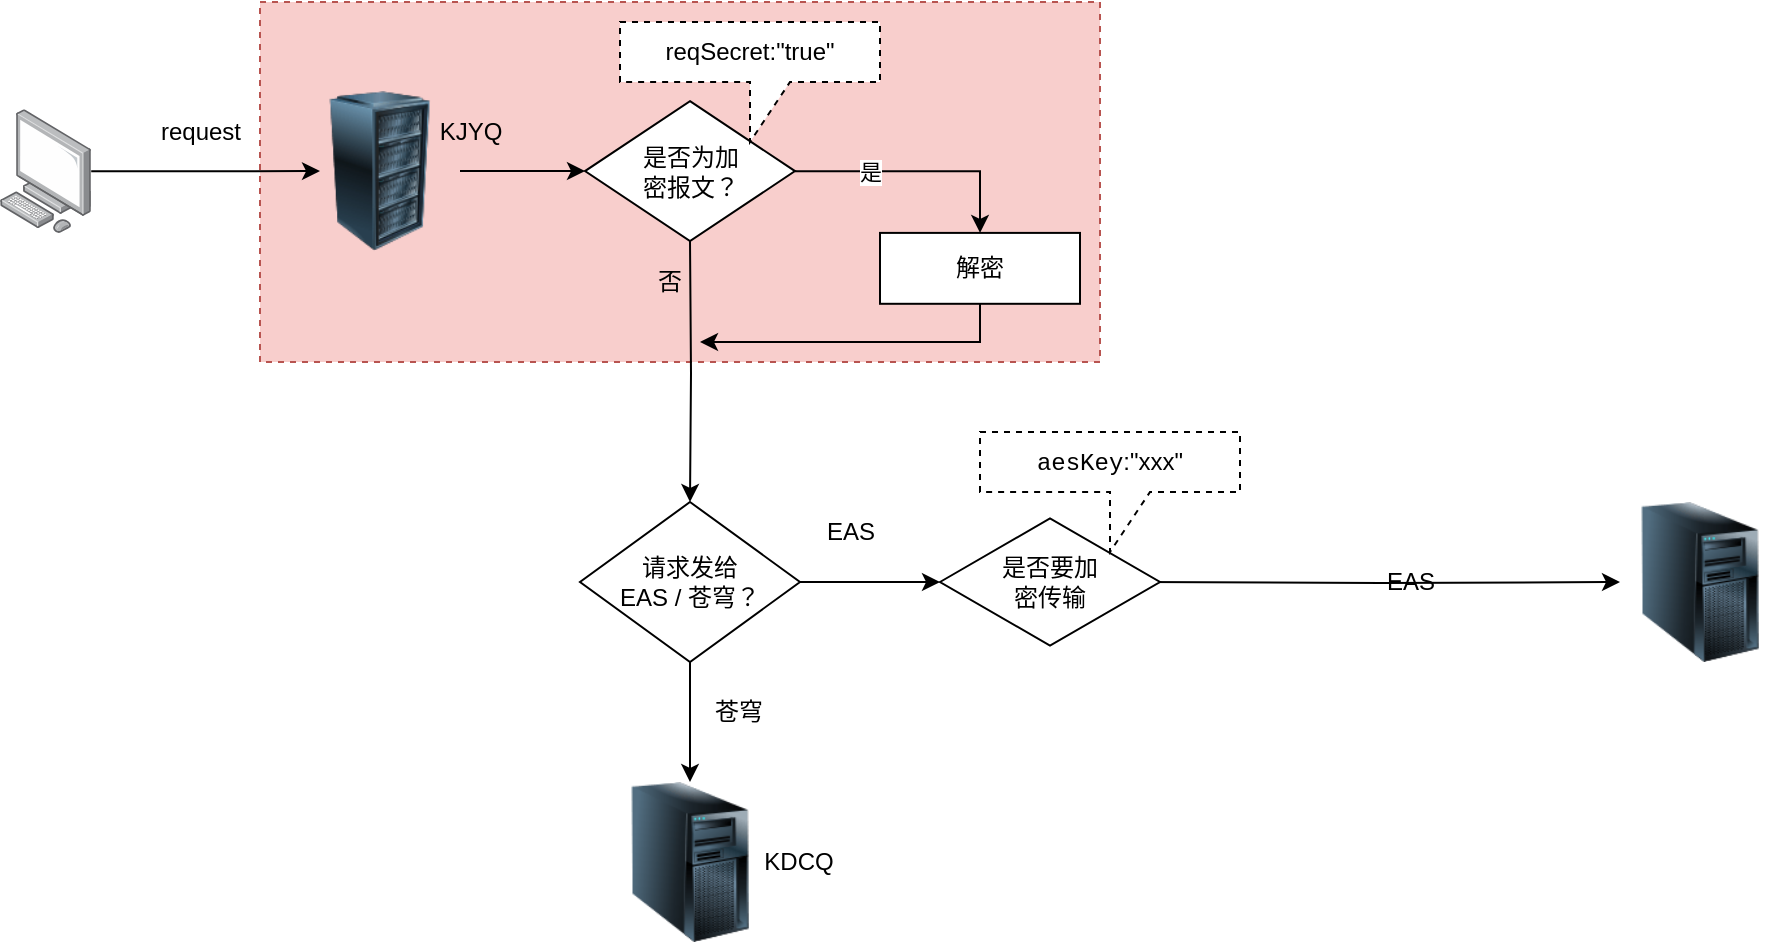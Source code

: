 <mxfile version="20.6.0" type="github">
  <diagram id="U3X7yAVofSB0_fFjsSE9" name="第 1 页">
    <mxGraphModel dx="1038" dy="539" grid="1" gridSize="10" guides="1" tooltips="1" connect="1" arrows="1" fold="1" page="1" pageScale="1" pageWidth="3300" pageHeight="4681" math="0" shadow="0">
      <root>
        <mxCell id="0" />
        <mxCell id="1" parent="0" />
        <mxCell id="NWSvcn1y5vmJvd92Y7-b-82" value="" style="rounded=0;whiteSpace=wrap;html=1;dashed=1;fillColor=#f8cecc;strokeColor=#b85450;" vertex="1" parent="1">
          <mxGeometry x="200" y="80" width="420" height="180" as="geometry" />
        </mxCell>
        <mxCell id="NWSvcn1y5vmJvd92Y7-b-14" style="edgeStyle=orthogonalEdgeStyle;rounded=0;orthogonalLoop=1;jettySize=auto;html=1;" edge="1" parent="1" source="NWSvcn1y5vmJvd92Y7-b-3">
          <mxGeometry relative="1" as="geometry">
            <mxPoint x="230" y="164.55" as="targetPoint" />
          </mxGeometry>
        </mxCell>
        <mxCell id="NWSvcn1y5vmJvd92Y7-b-3" value="" style="points=[];aspect=fixed;html=1;align=center;shadow=0;dashed=0;image;image=img/lib/allied_telesis/computer_and_terminals/Personal_Computer.svg;" vertex="1" parent="1">
          <mxGeometry x="70" y="133.65" width="45.6" height="61.8" as="geometry" />
        </mxCell>
        <mxCell id="NWSvcn1y5vmJvd92Y7-b-10" value="" style="image;html=1;image=img/lib/clip_art/computers/Server_Tower_128x128.png" vertex="1" parent="1">
          <mxGeometry x="375" y="470" width="80" height="80" as="geometry" />
        </mxCell>
        <mxCell id="NWSvcn1y5vmJvd92Y7-b-11" value="" style="image;html=1;image=img/lib/clip_art/computers/Server_Tower_128x128.png" vertex="1" parent="1">
          <mxGeometry x="880" y="330" width="80" height="80" as="geometry" />
        </mxCell>
        <mxCell id="NWSvcn1y5vmJvd92Y7-b-30" value="" style="edgeStyle=orthogonalEdgeStyle;rounded=0;orthogonalLoop=1;jettySize=auto;html=1;" edge="1" parent="1" source="NWSvcn1y5vmJvd92Y7-b-13" target="NWSvcn1y5vmJvd92Y7-b-24">
          <mxGeometry relative="1" as="geometry">
            <mxPoint x="320" y="164.6" as="sourcePoint" />
          </mxGeometry>
        </mxCell>
        <mxCell id="NWSvcn1y5vmJvd92Y7-b-13" value="" style="image;html=1;image=img/lib/clip_art/computers/Server_Rack_128x128.png" vertex="1" parent="1">
          <mxGeometry x="220" y="124.55" width="80" height="80" as="geometry" />
        </mxCell>
        <mxCell id="NWSvcn1y5vmJvd92Y7-b-19" value="KDCQ" style="text;html=1;align=center;verticalAlign=middle;resizable=0;points=[];autosize=1;strokeColor=none;fillColor=none;" vertex="1" parent="1">
          <mxGeometry x="439" y="495" width="60" height="30" as="geometry" />
        </mxCell>
        <mxCell id="NWSvcn1y5vmJvd92Y7-b-20" value="EAS" style="text;html=1;align=center;verticalAlign=middle;resizable=0;points=[];autosize=1;strokeColor=none;fillColor=none;" vertex="1" parent="1">
          <mxGeometry x="750" y="355" width="50" height="30" as="geometry" />
        </mxCell>
        <mxCell id="NWSvcn1y5vmJvd92Y7-b-21" value="request" style="text;html=1;align=center;verticalAlign=middle;resizable=0;points=[];autosize=1;strokeColor=none;fillColor=none;" vertex="1" parent="1">
          <mxGeometry x="140" y="129.55" width="60" height="30" as="geometry" />
        </mxCell>
        <mxCell id="NWSvcn1y5vmJvd92Y7-b-81" style="edgeStyle=orthogonalEdgeStyle;rounded=0;orthogonalLoop=1;jettySize=auto;html=1;entryX=0.5;entryY=0;entryDx=0;entryDy=0;" edge="1" parent="1" source="NWSvcn1y5vmJvd92Y7-b-24" target="NWSvcn1y5vmJvd92Y7-b-54">
          <mxGeometry relative="1" as="geometry" />
        </mxCell>
        <mxCell id="NWSvcn1y5vmJvd92Y7-b-24" value="是否为加&lt;br&gt;密报文？" style="rhombus;whiteSpace=wrap;html=1;" vertex="1" parent="1">
          <mxGeometry x="362.5" y="129.55" width="105" height="70" as="geometry" />
        </mxCell>
        <mxCell id="NWSvcn1y5vmJvd92Y7-b-36" style="edgeStyle=orthogonalEdgeStyle;rounded=0;orthogonalLoop=1;jettySize=auto;html=1;entryX=0.5;entryY=0;entryDx=0;entryDy=0;" edge="1" parent="1" target="NWSvcn1y5vmJvd92Y7-b-37">
          <mxGeometry relative="1" as="geometry">
            <mxPoint x="415" y="199.55" as="sourcePoint" />
            <mxPoint x="415" y="254.55" as="targetPoint" />
          </mxGeometry>
        </mxCell>
        <mxCell id="NWSvcn1y5vmJvd92Y7-b-40" style="edgeStyle=orthogonalEdgeStyle;rounded=0;orthogonalLoop=1;jettySize=auto;html=1;exitX=1;exitY=0.5;exitDx=0;exitDy=0;" edge="1" parent="1" source="NWSvcn1y5vmJvd92Y7-b-37">
          <mxGeometry relative="1" as="geometry">
            <mxPoint x="540" y="370" as="targetPoint" />
          </mxGeometry>
        </mxCell>
        <mxCell id="NWSvcn1y5vmJvd92Y7-b-45" style="edgeStyle=orthogonalEdgeStyle;rounded=0;orthogonalLoop=1;jettySize=auto;html=1;entryX=0.5;entryY=0;entryDx=0;entryDy=0;" edge="1" parent="1" source="NWSvcn1y5vmJvd92Y7-b-37">
          <mxGeometry relative="1" as="geometry">
            <mxPoint x="415" y="470" as="targetPoint" />
          </mxGeometry>
        </mxCell>
        <mxCell id="NWSvcn1y5vmJvd92Y7-b-37" value="请求发给&lt;br&gt;EAS / 苍穹？" style="rhombus;whiteSpace=wrap;html=1;" vertex="1" parent="1">
          <mxGeometry x="360" y="330" width="110" height="80" as="geometry" />
        </mxCell>
        <mxCell id="NWSvcn1y5vmJvd92Y7-b-41" value="EAS" style="text;html=1;align=center;verticalAlign=middle;resizable=0;points=[];autosize=1;strokeColor=none;fillColor=none;" vertex="1" parent="1">
          <mxGeometry x="470" y="330" width="50" height="30" as="geometry" />
        </mxCell>
        <mxCell id="NWSvcn1y5vmJvd92Y7-b-43" style="edgeStyle=orthogonalEdgeStyle;rounded=0;orthogonalLoop=1;jettySize=auto;html=1;" edge="1" parent="1" target="NWSvcn1y5vmJvd92Y7-b-11">
          <mxGeometry relative="1" as="geometry">
            <mxPoint x="640" y="370" as="sourcePoint" />
          </mxGeometry>
        </mxCell>
        <mxCell id="NWSvcn1y5vmJvd92Y7-b-46" value="苍穹" style="text;html=1;align=center;verticalAlign=middle;resizable=0;points=[];autosize=1;strokeColor=none;fillColor=none;" vertex="1" parent="1">
          <mxGeometry x="414" y="420" width="50" height="30" as="geometry" />
        </mxCell>
        <mxCell id="NWSvcn1y5vmJvd92Y7-b-50" value="是" style="edgeLabel;html=1;align=center;verticalAlign=middle;resizable=0;points=[];" vertex="1" connectable="0" parent="1">
          <mxGeometry x="599.999" y="100.0" as="geometry">
            <mxPoint x="-95" y="65" as="offset" />
          </mxGeometry>
        </mxCell>
        <mxCell id="NWSvcn1y5vmJvd92Y7-b-79" style="edgeStyle=orthogonalEdgeStyle;rounded=0;orthogonalLoop=1;jettySize=auto;html=1;" edge="1" parent="1" source="NWSvcn1y5vmJvd92Y7-b-54">
          <mxGeometry relative="1" as="geometry">
            <mxPoint x="420" y="250" as="targetPoint" />
            <Array as="points">
              <mxPoint x="560" y="250" />
            </Array>
          </mxGeometry>
        </mxCell>
        <mxCell id="NWSvcn1y5vmJvd92Y7-b-54" value="解密" style="rounded=0;whiteSpace=wrap;html=1;" vertex="1" parent="1">
          <mxGeometry x="510" y="195.45" width="100" height="35.45" as="geometry" />
        </mxCell>
        <mxCell id="NWSvcn1y5vmJvd92Y7-b-68" value="否" style="text;html=1;strokeColor=none;fillColor=none;align=center;verticalAlign=middle;whiteSpace=wrap;rounded=0;" vertex="1" parent="1">
          <mxGeometry x="375" y="204.55" width="60" height="30" as="geometry" />
        </mxCell>
        <mxCell id="NWSvcn1y5vmJvd92Y7-b-71" value="KJYQ" style="text;html=1;align=center;verticalAlign=middle;resizable=0;points=[];autosize=1;strokeColor=none;fillColor=none;" vertex="1" parent="1">
          <mxGeometry x="280" y="129.55" width="50" height="30" as="geometry" />
        </mxCell>
        <mxCell id="NWSvcn1y5vmJvd92Y7-b-83" value="reqSecret:&quot;true&quot;" style="shape=callout;whiteSpace=wrap;html=1;perimeter=calloutPerimeter;dashed=1;" vertex="1" parent="1">
          <mxGeometry x="380" y="90" width="130" height="60" as="geometry" />
        </mxCell>
        <mxCell id="NWSvcn1y5vmJvd92Y7-b-84" value="是否要加&lt;br&gt;密传输" style="html=1;whiteSpace=wrap;aspect=fixed;shape=isoRectangle;" vertex="1" parent="1">
          <mxGeometry x="540" y="337" width="110" height="66" as="geometry" />
        </mxCell>
        <mxCell id="NWSvcn1y5vmJvd92Y7-b-85" value="&lt;span style=&quot;background-color: rgb(255, 255, 255); font-family: Consolas, courier;&quot;&gt;aesKey&lt;/span&gt;:&quot;xxx&quot;" style="shape=callout;whiteSpace=wrap;html=1;perimeter=calloutPerimeter;dashed=1;fontColor=#000000;" vertex="1" parent="1">
          <mxGeometry x="560" y="295" width="130" height="60" as="geometry" />
        </mxCell>
      </root>
    </mxGraphModel>
  </diagram>
</mxfile>
